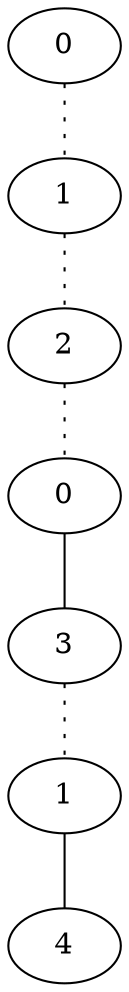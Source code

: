 graph {
a[label=0]
b[label=1]
c[label=2]
d[label=0]
e[label=3]
f[label=1]
g[label=4]
a -- b [style=dotted];
b -- c [style=dotted];
c -- d [style=dotted];
d -- e;
e -- f [style=dotted];
f -- g;
}
